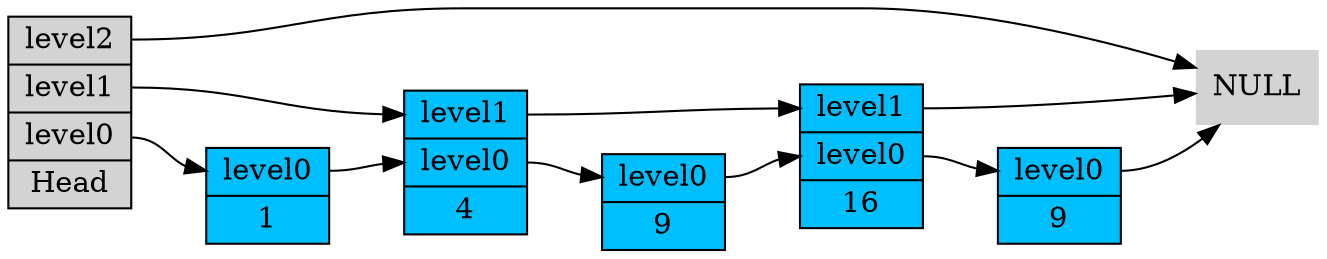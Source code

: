 digraph skiplist {
rankdir = LR;
node [shape=record, style = filled];

    // nodes


    node1 [label="<l0> level0 | 1", fillcolor = "deepskyblue"];

    node2 [label="<l1> level1| <l0> level0| 4", fillcolor = "deepskyblue"];

    node3 [label="<l0> level0 |9", fillcolor = "deepskyblue"];

    node4 [label="<l1> level1| <l0> level0 |16",fillcolor = "deepskyblue"]

   node5[label= "<l2> level2 | <l1>level1 |<l0> level0 | Head "]

    node6 [label="<l0> level0 |9", fillcolor = "deepskyblue"];

    null1 [label="NULL", shape=plaintext];

    // lines
    node5:l0 -> node1:l0;
    node1:l0 -> node2:l0;
    node5:l1 -> node2:l1;
    node2:l0 -> node3:l0;
    node3:l0 -> node4:l0;
    node2:l1 -> node4:l1;
    node4:l0 -> node6:l0;

	node5:l2 -> null1;
    node4:l1 -> null1;
    node6:l0 -> null1;

}
